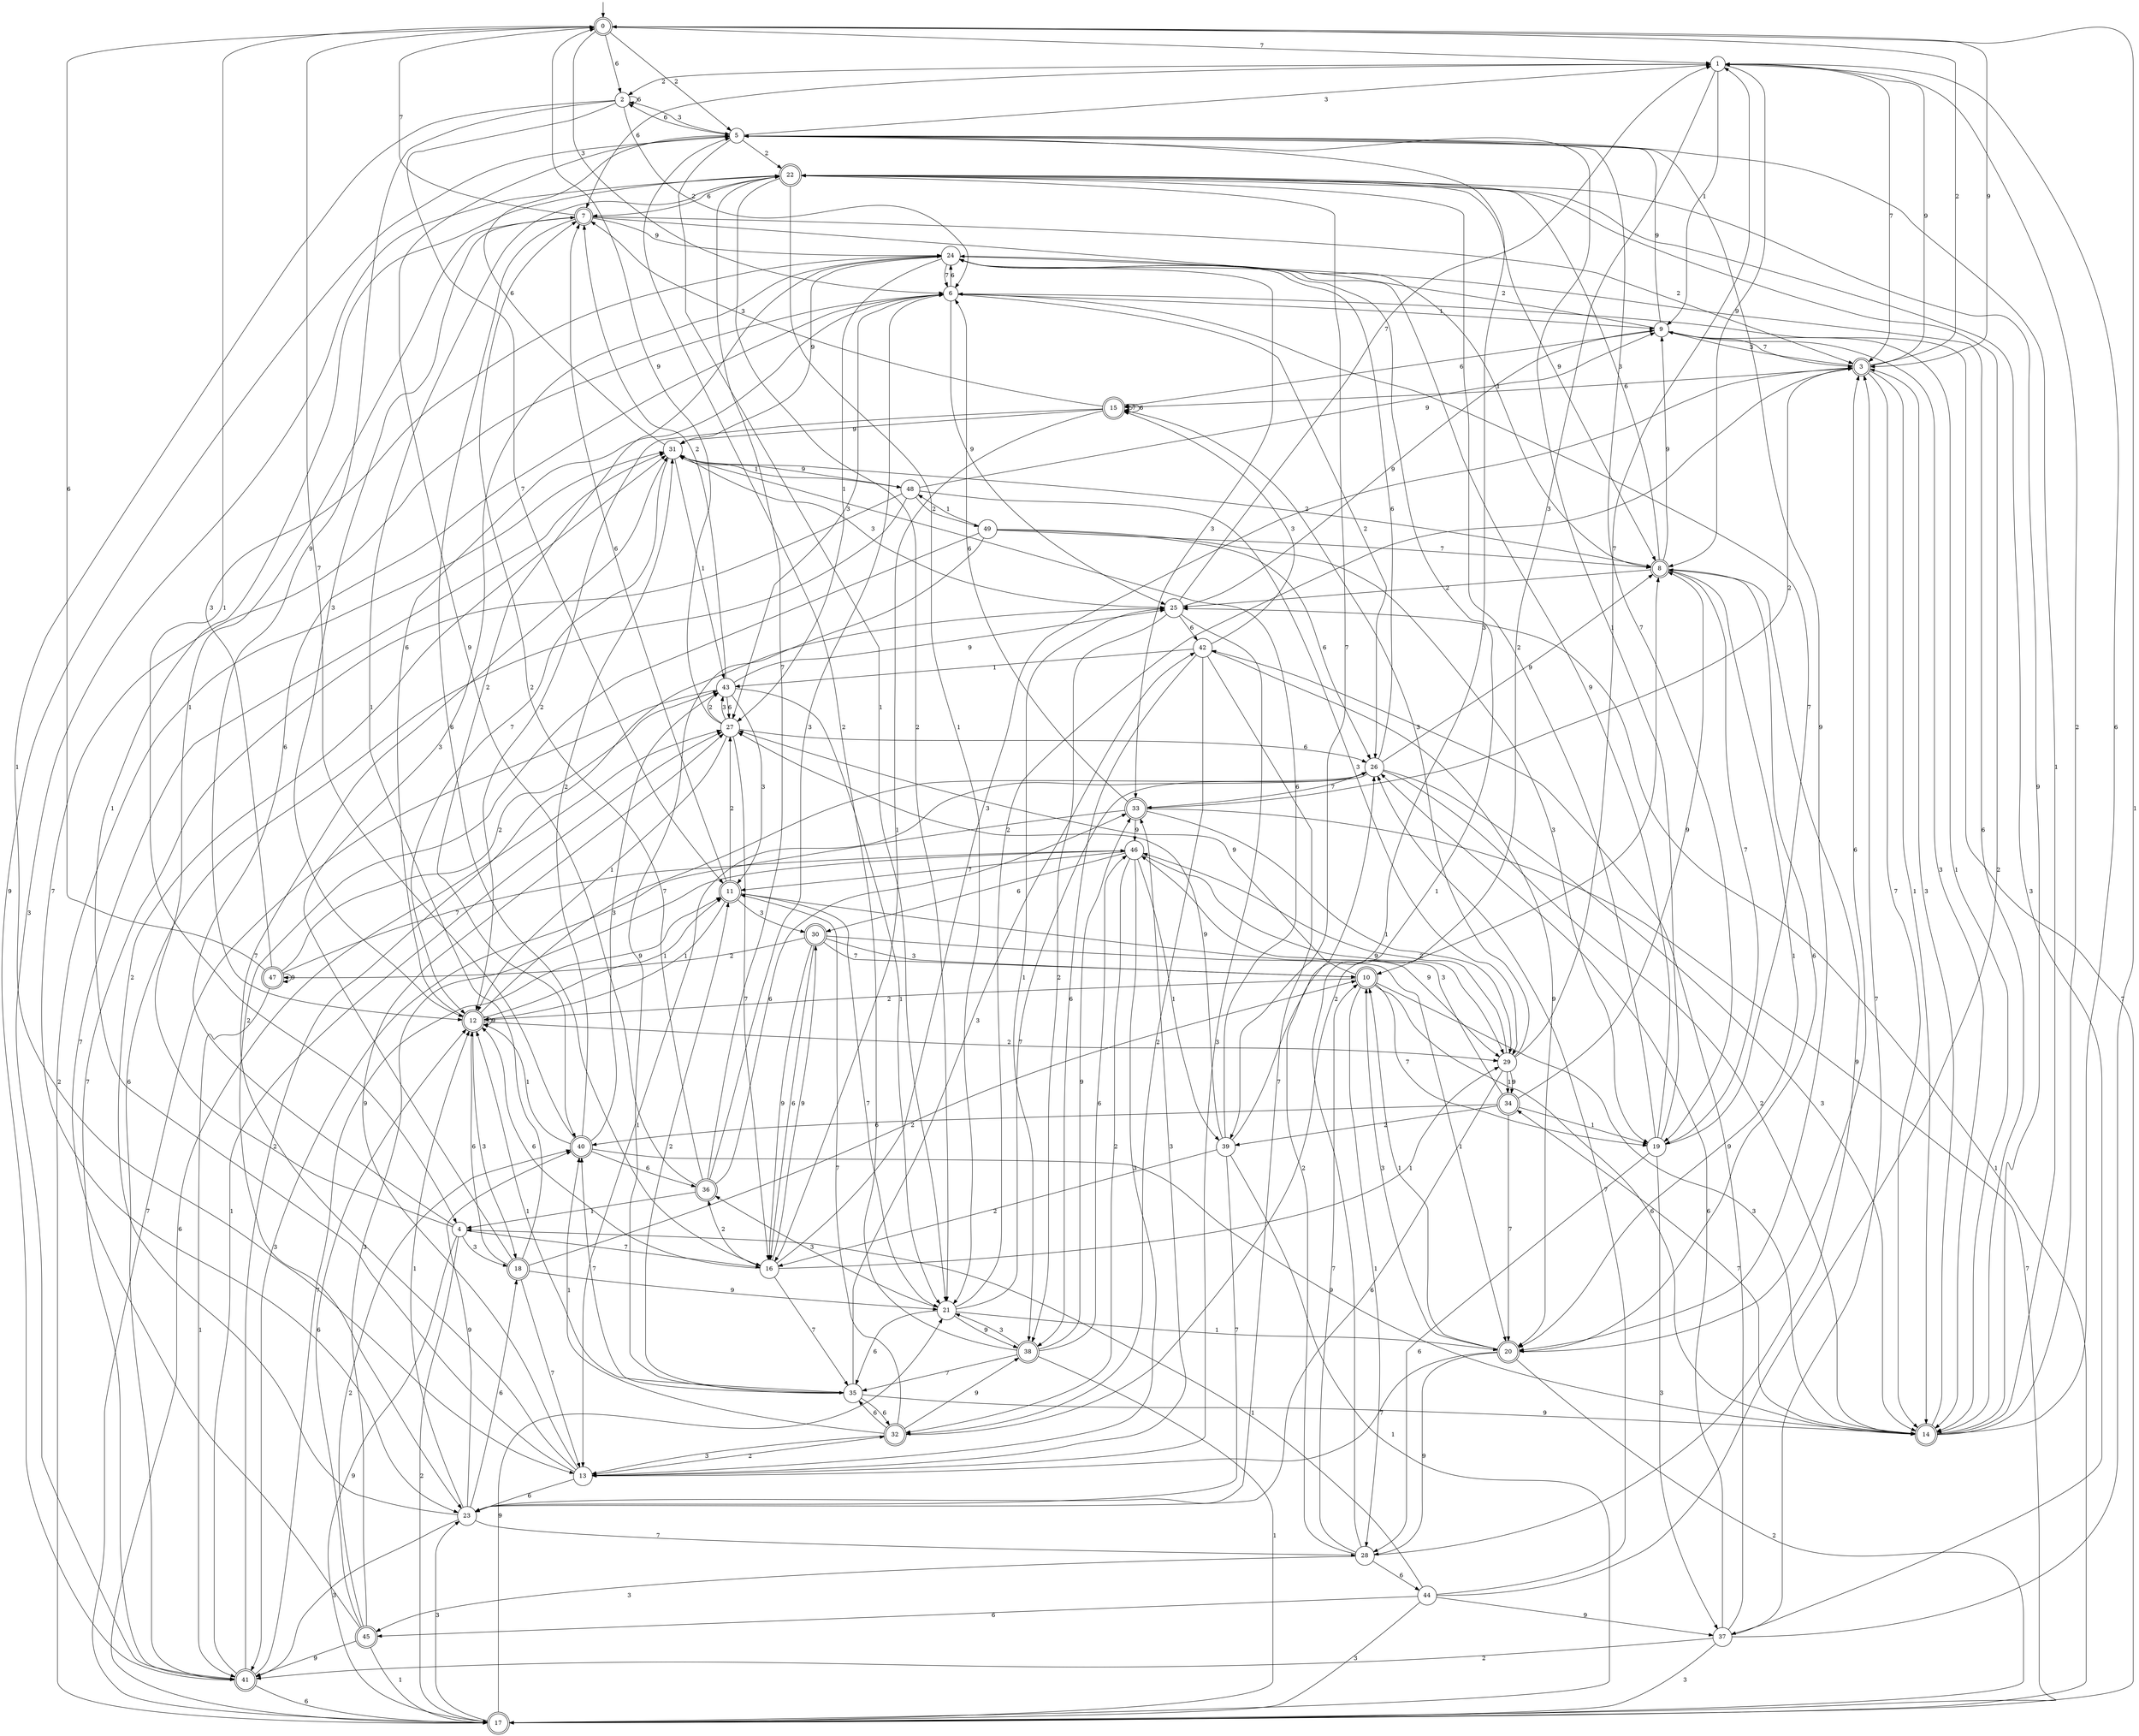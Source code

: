 digraph g {

	s0 [shape="doublecircle" label="0"];
	s1 [shape="circle" label="1"];
	s2 [shape="circle" label="2"];
	s3 [shape="doublecircle" label="3"];
	s4 [shape="circle" label="4"];
	s5 [shape="circle" label="5"];
	s6 [shape="circle" label="6"];
	s7 [shape="doublecircle" label="7"];
	s8 [shape="doublecircle" label="8"];
	s9 [shape="circle" label="9"];
	s10 [shape="doublecircle" label="10"];
	s11 [shape="doublecircle" label="11"];
	s12 [shape="doublecircle" label="12"];
	s13 [shape="circle" label="13"];
	s14 [shape="doublecircle" label="14"];
	s15 [shape="doublecircle" label="15"];
	s16 [shape="circle" label="16"];
	s17 [shape="doublecircle" label="17"];
	s18 [shape="doublecircle" label="18"];
	s19 [shape="circle" label="19"];
	s20 [shape="doublecircle" label="20"];
	s21 [shape="circle" label="21"];
	s22 [shape="doublecircle" label="22"];
	s23 [shape="circle" label="23"];
	s24 [shape="circle" label="24"];
	s25 [shape="circle" label="25"];
	s26 [shape="circle" label="26"];
	s27 [shape="circle" label="27"];
	s28 [shape="circle" label="28"];
	s29 [shape="circle" label="29"];
	s30 [shape="doublecircle" label="30"];
	s31 [shape="circle" label="31"];
	s32 [shape="doublecircle" label="32"];
	s33 [shape="doublecircle" label="33"];
	s34 [shape="doublecircle" label="34"];
	s35 [shape="circle" label="35"];
	s36 [shape="doublecircle" label="36"];
	s37 [shape="circle" label="37"];
	s38 [shape="doublecircle" label="38"];
	s39 [shape="circle" label="39"];
	s40 [shape="doublecircle" label="40"];
	s41 [shape="doublecircle" label="41"];
	s42 [shape="circle" label="42"];
	s43 [shape="circle" label="43"];
	s44 [shape="circle" label="44"];
	s45 [shape="doublecircle" label="45"];
	s46 [shape="circle" label="46"];
	s47 [shape="doublecircle" label="47"];
	s48 [shape="circle" label="48"];
	s49 [shape="circle" label="49"];
	s0 -> s1 [label="7"];
	s0 -> s2 [label="6"];
	s0 -> s3 [label="9"];
	s0 -> s4 [label="1"];
	s0 -> s5 [label="2"];
	s0 -> s6 [label="3"];
	s1 -> s3 [label="7"];
	s1 -> s7 [label="6"];
	s1 -> s8 [label="9"];
	s1 -> s9 [label="1"];
	s1 -> s2 [label="2"];
	s1 -> s10 [label="3"];
	s2 -> s11 [label="7"];
	s2 -> s2 [label="6"];
	s2 -> s12 [label="9"];
	s2 -> s13 [label="1"];
	s2 -> s6 [label="2"];
	s2 -> s5 [label="3"];
	s3 -> s14 [label="7"];
	s3 -> s15 [label="6"];
	s3 -> s1 [label="9"];
	s3 -> s14 [label="1"];
	s3 -> s0 [label="2"];
	s3 -> s9 [label="3"];
	s4 -> s16 [label="7"];
	s4 -> s6 [label="6"];
	s4 -> s17 [label="9"];
	s4 -> s7 [label="1"];
	s4 -> s17 [label="2"];
	s4 -> s18 [label="3"];
	s5 -> s19 [label="7"];
	s5 -> s2 [label="6"];
	s5 -> s20 [label="9"];
	s5 -> s21 [label="1"];
	s5 -> s22 [label="2"];
	s5 -> s1 [label="3"];
	s6 -> s23 [label="7"];
	s6 -> s24 [label="6"];
	s6 -> s25 [label="9"];
	s6 -> s9 [label="1"];
	s6 -> s26 [label="2"];
	s6 -> s27 [label="3"];
	s7 -> s0 [label="7"];
	s7 -> s16 [label="6"];
	s7 -> s24 [label="9"];
	s7 -> s8 [label="1"];
	s7 -> s3 [label="2"];
	s7 -> s12 [label="3"];
	s8 -> s19 [label="7"];
	s8 -> s20 [label="6"];
	s8 -> s9 [label="9"];
	s8 -> s20 [label="1"];
	s8 -> s25 [label="2"];
	s8 -> s22 [label="3"];
	s9 -> s3 [label="7"];
	s9 -> s15 [label="6"];
	s9 -> s5 [label="9"];
	s9 -> s14 [label="1"];
	s9 -> s24 [label="2"];
	s9 -> s14 [label="3"];
	s10 -> s19 [label="7"];
	s10 -> s14 [label="6"];
	s10 -> s27 [label="9"];
	s10 -> s28 [label="1"];
	s10 -> s12 [label="2"];
	s10 -> s14 [label="3"];
	s11 -> s21 [label="7"];
	s11 -> s7 [label="6"];
	s11 -> s29 [label="9"];
	s11 -> s12 [label="1"];
	s11 -> s27 [label="2"];
	s11 -> s30 [label="3"];
	s12 -> s26 [label="7"];
	s12 -> s6 [label="6"];
	s12 -> s12 [label="9"];
	s12 -> s11 [label="1"];
	s12 -> s29 [label="2"];
	s12 -> s18 [label="3"];
	s13 -> s31 [label="7"];
	s13 -> s23 [label="6"];
	s13 -> s27 [label="9"];
	s13 -> s22 [label="1"];
	s13 -> s32 [label="2"];
	s13 -> s33 [label="3"];
	s14 -> s34 [label="7"];
	s14 -> s1 [label="6"];
	s14 -> s22 [label="9"];
	s14 -> s5 [label="1"];
	s14 -> s1 [label="2"];
	s14 -> s3 [label="3"];
	s15 -> s15 [label="7"];
	s15 -> s15 [label="6"];
	s15 -> s31 [label="9"];
	s15 -> s16 [label="1"];
	s15 -> s12 [label="2"];
	s15 -> s7 [label="3"];
	s16 -> s35 [label="7"];
	s16 -> s12 [label="6"];
	s16 -> s30 [label="9"];
	s16 -> s29 [label="1"];
	s16 -> s36 [label="2"];
	s16 -> s3 [label="3"];
	s17 -> s6 [label="7"];
	s17 -> s27 [label="6"];
	s17 -> s21 [label="9"];
	s17 -> s25 [label="1"];
	s17 -> s31 [label="2"];
	s17 -> s23 [label="3"];
	s18 -> s13 [label="7"];
	s18 -> s12 [label="6"];
	s18 -> s21 [label="9"];
	s18 -> s22 [label="1"];
	s18 -> s10 [label="2"];
	s18 -> s24 [label="3"];
	s19 -> s6 [label="7"];
	s19 -> s28 [label="6"];
	s19 -> s24 [label="9"];
	s19 -> s5 [label="1"];
	s19 -> s22 [label="2"];
	s19 -> s37 [label="3"];
	s20 -> s13 [label="7"];
	s20 -> s3 [label="6"];
	s20 -> s28 [label="9"];
	s20 -> s10 [label="1"];
	s20 -> s17 [label="2"];
	s20 -> s10 [label="3"];
	s21 -> s26 [label="7"];
	s21 -> s35 [label="6"];
	s21 -> s38 [label="9"];
	s21 -> s20 [label="1"];
	s21 -> s3 [label="2"];
	s21 -> s36 [label="3"];
	s22 -> s39 [label="7"];
	s22 -> s7 [label="6"];
	s22 -> s8 [label="9"];
	s22 -> s21 [label="1"];
	s22 -> s21 [label="2"];
	s22 -> s37 [label="3"];
	s23 -> s28 [label="7"];
	s23 -> s18 [label="6"];
	s23 -> s40 [label="9"];
	s23 -> s12 [label="1"];
	s23 -> s31 [label="2"];
	s23 -> s41 [label="3"];
	s24 -> s6 [label="7"];
	s24 -> s14 [label="6"];
	s24 -> s31 [label="9"];
	s24 -> s27 [label="1"];
	s24 -> s40 [label="2"];
	s24 -> s33 [label="3"];
	s25 -> s1 [label="7"];
	s25 -> s42 [label="6"];
	s25 -> s9 [label="9"];
	s25 -> s38 [label="1"];
	s25 -> s38 [label="2"];
	s25 -> s13 [label="3"];
	s26 -> s33 [label="7"];
	s26 -> s24 [label="6"];
	s26 -> s8 [label="9"];
	s26 -> s13 [label="1"];
	s26 -> s14 [label="2"];
	s26 -> s14 [label="3"];
	s27 -> s16 [label="7"];
	s27 -> s26 [label="6"];
	s27 -> s0 [label="9"];
	s27 -> s12 [label="1"];
	s27 -> s43 [label="2"];
	s27 -> s43 [label="3"];
	s28 -> s10 [label="7"];
	s28 -> s44 [label="6"];
	s28 -> s8 [label="9"];
	s28 -> s24 [label="1"];
	s28 -> s26 [label="2"];
	s28 -> s45 [label="3"];
	s29 -> s1 [label="7"];
	s29 -> s23 [label="6"];
	s29 -> s34 [label="9"];
	s29 -> s34 [label="1"];
	s29 -> s46 [label="2"];
	s29 -> s15 [label="3"];
	s30 -> s10 [label="7"];
	s30 -> s16 [label="6"];
	s30 -> s16 [label="9"];
	s30 -> s20 [label="1"];
	s30 -> s47 [label="2"];
	s30 -> s10 [label="3"];
	s31 -> s12 [label="7"];
	s31 -> s5 [label="6"];
	s31 -> s48 [label="9"];
	s31 -> s43 [label="1"];
	s31 -> s8 [label="2"];
	s31 -> s25 [label="3"];
	s32 -> s11 [label="7"];
	s32 -> s35 [label="6"];
	s32 -> s38 [label="9"];
	s32 -> s40 [label="1"];
	s32 -> s8 [label="2"];
	s32 -> s13 [label="3"];
	s33 -> s17 [label="7"];
	s33 -> s6 [label="6"];
	s33 -> s46 [label="9"];
	s33 -> s29 [label="1"];
	s33 -> s3 [label="2"];
	s33 -> s41 [label="3"];
	s34 -> s20 [label="7"];
	s34 -> s40 [label="6"];
	s34 -> s8 [label="9"];
	s34 -> s19 [label="1"];
	s34 -> s39 [label="2"];
	s34 -> s46 [label="3"];
	s35 -> s40 [label="7"];
	s35 -> s32 [label="6"];
	s35 -> s14 [label="9"];
	s35 -> s12 [label="1"];
	s35 -> s11 [label="2"];
	s35 -> s42 [label="3"];
	s36 -> s22 [label="7"];
	s36 -> s33 [label="6"];
	s36 -> s5 [label="9"];
	s36 -> s4 [label="1"];
	s36 -> s7 [label="2"];
	s36 -> s6 [label="3"];
	s37 -> s3 [label="7"];
	s37 -> s26 [label="6"];
	s37 -> s42 [label="9"];
	s37 -> s0 [label="1"];
	s37 -> s41 [label="2"];
	s37 -> s17 [label="3"];
	s38 -> s35 [label="7"];
	s38 -> s46 [label="6"];
	s38 -> s33 [label="9"];
	s38 -> s17 [label="1"];
	s38 -> s5 [label="2"];
	s38 -> s21 [label="3"];
	s39 -> s23 [label="7"];
	s39 -> s31 [label="6"];
	s39 -> s27 [label="9"];
	s39 -> s17 [label="1"];
	s39 -> s16 [label="2"];
	s39 -> s5 [label="3"];
	s40 -> s0 [label="7"];
	s40 -> s36 [label="6"];
	s40 -> s14 [label="9"];
	s40 -> s12 [label="1"];
	s40 -> s31 [label="2"];
	s40 -> s43 [label="3"];
	s41 -> s11 [label="7"];
	s41 -> s17 [label="6"];
	s41 -> s5 [label="9"];
	s41 -> s27 [label="1"];
	s41 -> s25 [label="2"];
	s41 -> s22 [label="3"];
	s42 -> s23 [label="7"];
	s42 -> s38 [label="6"];
	s42 -> s20 [label="9"];
	s42 -> s43 [label="1"];
	s42 -> s32 [label="2"];
	s42 -> s15 [label="3"];
	s43 -> s17 [label="7"];
	s43 -> s27 [label="6"];
	s43 -> s25 [label="9"];
	s43 -> s21 [label="1"];
	s43 -> s7 [label="2"];
	s43 -> s11 [label="3"];
	s44 -> s26 [label="7"];
	s44 -> s45 [label="6"];
	s44 -> s37 [label="9"];
	s44 -> s4 [label="1"];
	s44 -> s22 [label="2"];
	s44 -> s17 [label="3"];
	s45 -> s31 [label="7"];
	s45 -> s12 [label="6"];
	s45 -> s41 [label="9"];
	s45 -> s17 [label="1"];
	s45 -> s40 [label="2"];
	s45 -> s46 [label="3"];
	s46 -> s11 [label="7"];
	s46 -> s30 [label="6"];
	s46 -> s29 [label="9"];
	s46 -> s39 [label="1"];
	s46 -> s32 [label="2"];
	s46 -> s13 [label="3"];
	s47 -> s46 [label="7"];
	s47 -> s0 [label="6"];
	s47 -> s47 [label="9"];
	s47 -> s41 [label="1"];
	s47 -> s43 [label="2"];
	s47 -> s24 [label="3"];
	s48 -> s41 [label="7"];
	s48 -> s41 [label="6"];
	s48 -> s9 [label="9"];
	s48 -> s31 [label="1"];
	s48 -> s49 [label="2"];
	s48 -> s29 [label="3"];
	s49 -> s8 [label="7"];
	s49 -> s26 [label="6"];
	s49 -> s35 [label="9"];
	s49 -> s48 [label="1"];
	s49 -> s23 [label="2"];
	s49 -> s19 [label="3"];

__start0 [label="" shape="none" width="0" height="0"];
__start0 -> s0;

}
